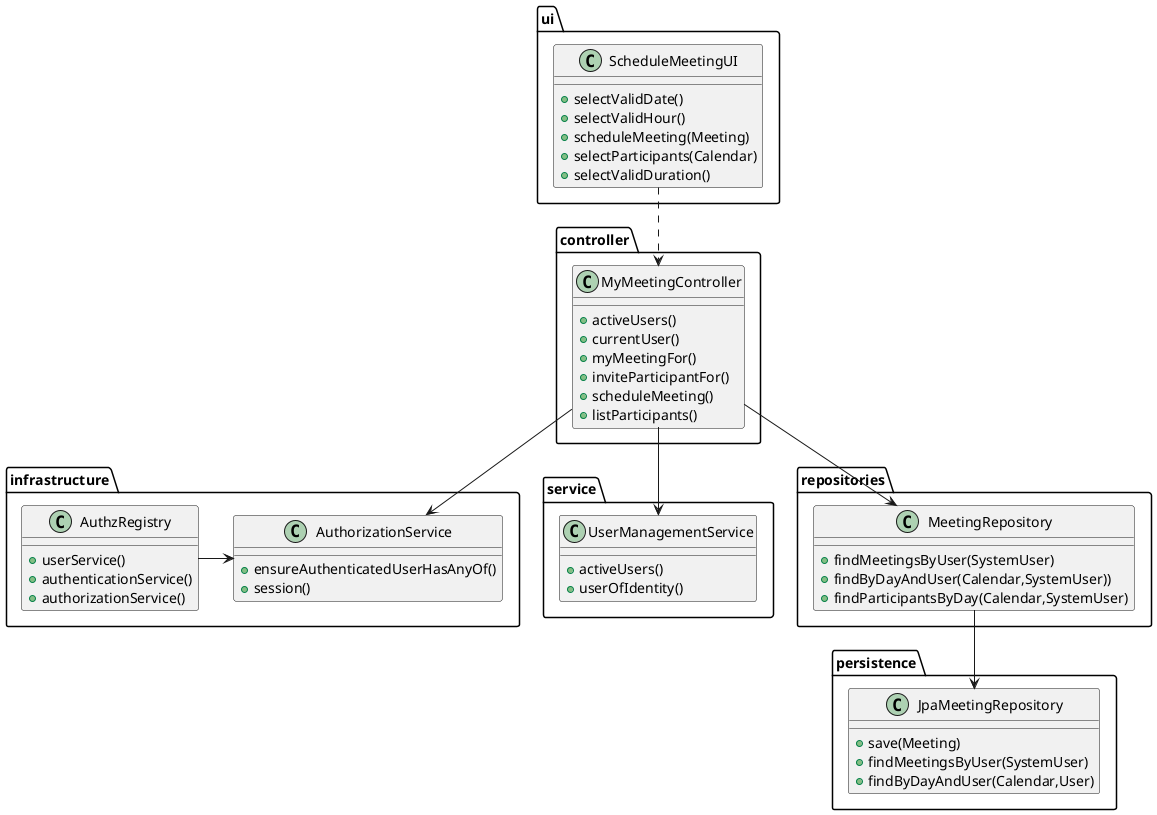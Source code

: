 @startuml
package ui {
    class ScheduleMeetingUI{
    +selectValidDate()
    +selectValidHour()
    +scheduleMeeting(Meeting)
    +selectParticipants(Calendar)
    +selectValidDuration()
    }
}

package controller {
    class MyMeetingController{
    +activeUsers()
    +currentUser()
    +myMeetingFor()
    +inviteParticipantFor()
    +scheduleMeeting()
    +listParticipants()
    }
}

package service {
    class UserManagementService{
       +activeUsers()
       +userOfIdentity()
       }
}

package repositories {
    class MeetingRepository{
    +findMeetingsByUser(SystemUser)
    +findByDayAndUser(Calendar,SystemUser))
    +findParticipantsByDay(Calendar,SystemUser)
    }
}

package persistence {
    class JpaMeetingRepository {
    +save(Meeting)
    +findMeetingsByUser(SystemUser)
    +findByDayAndUser(Calendar,User)

    }
}


package infrastructure {
    class AuthorizationService {
    +ensureAuthenticatedUserHasAnyOf()
    +session()
    }
    class AuthzRegistry{
    +userService()
    +authenticationService()
    +authorizationService()
    }

}

ScheduleMeetingUI ..> MyMeetingController
MyMeetingController --> UserManagementService
MyMeetingController --> MeetingRepository
MyMeetingController --> AuthorizationService
AuthzRegistry -> AuthorizationService
MeetingRepository --> JpaMeetingRepository

@enduml